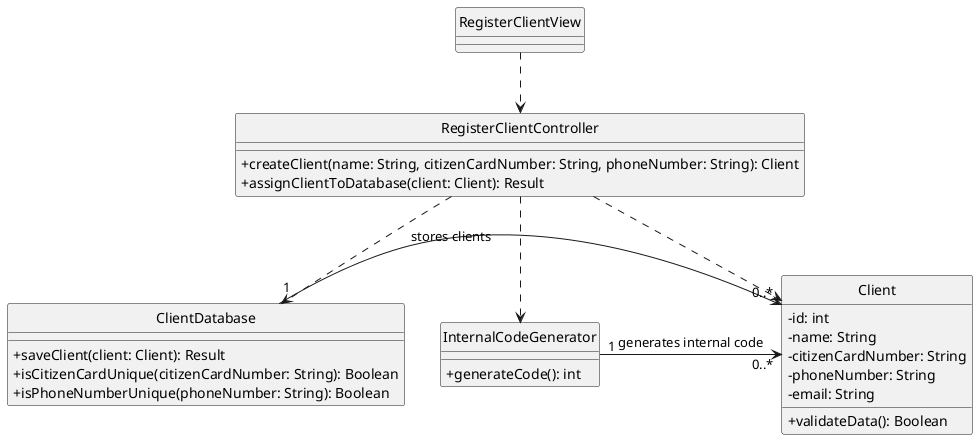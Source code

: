 @startuml
hide circle
skinparam classAttributeIconSize 0

class RegisterClientView {
}

class RegisterClientController {
    +createClient(name: String, citizenCardNumber: String, phoneNumber: String): Client
    +assignClientToDatabase(client: Client): Result
}

class Client {
    -id: int
    -name: String
    -citizenCardNumber: String
    -phoneNumber: String
    -email: String
    +validateData(): Boolean
}

class ClientDatabase {
    +saveClient(client: Client): Result
    +isCitizenCardUnique(citizenCardNumber: String): Boolean
    +isPhoneNumberUnique(phoneNumber: String): Boolean
}

class InternalCodeGenerator {
    +generateCode(): int
}

RegisterClientView ..> RegisterClientController
RegisterClientController ..> Client
RegisterClientController ..> ClientDatabase
RegisterClientController ..> InternalCodeGenerator

ClientDatabase "1" -right-> "0..*" Client : stores clients
InternalCodeGenerator "1" -right-> "0..*" Client : generates internal code

@enduml
